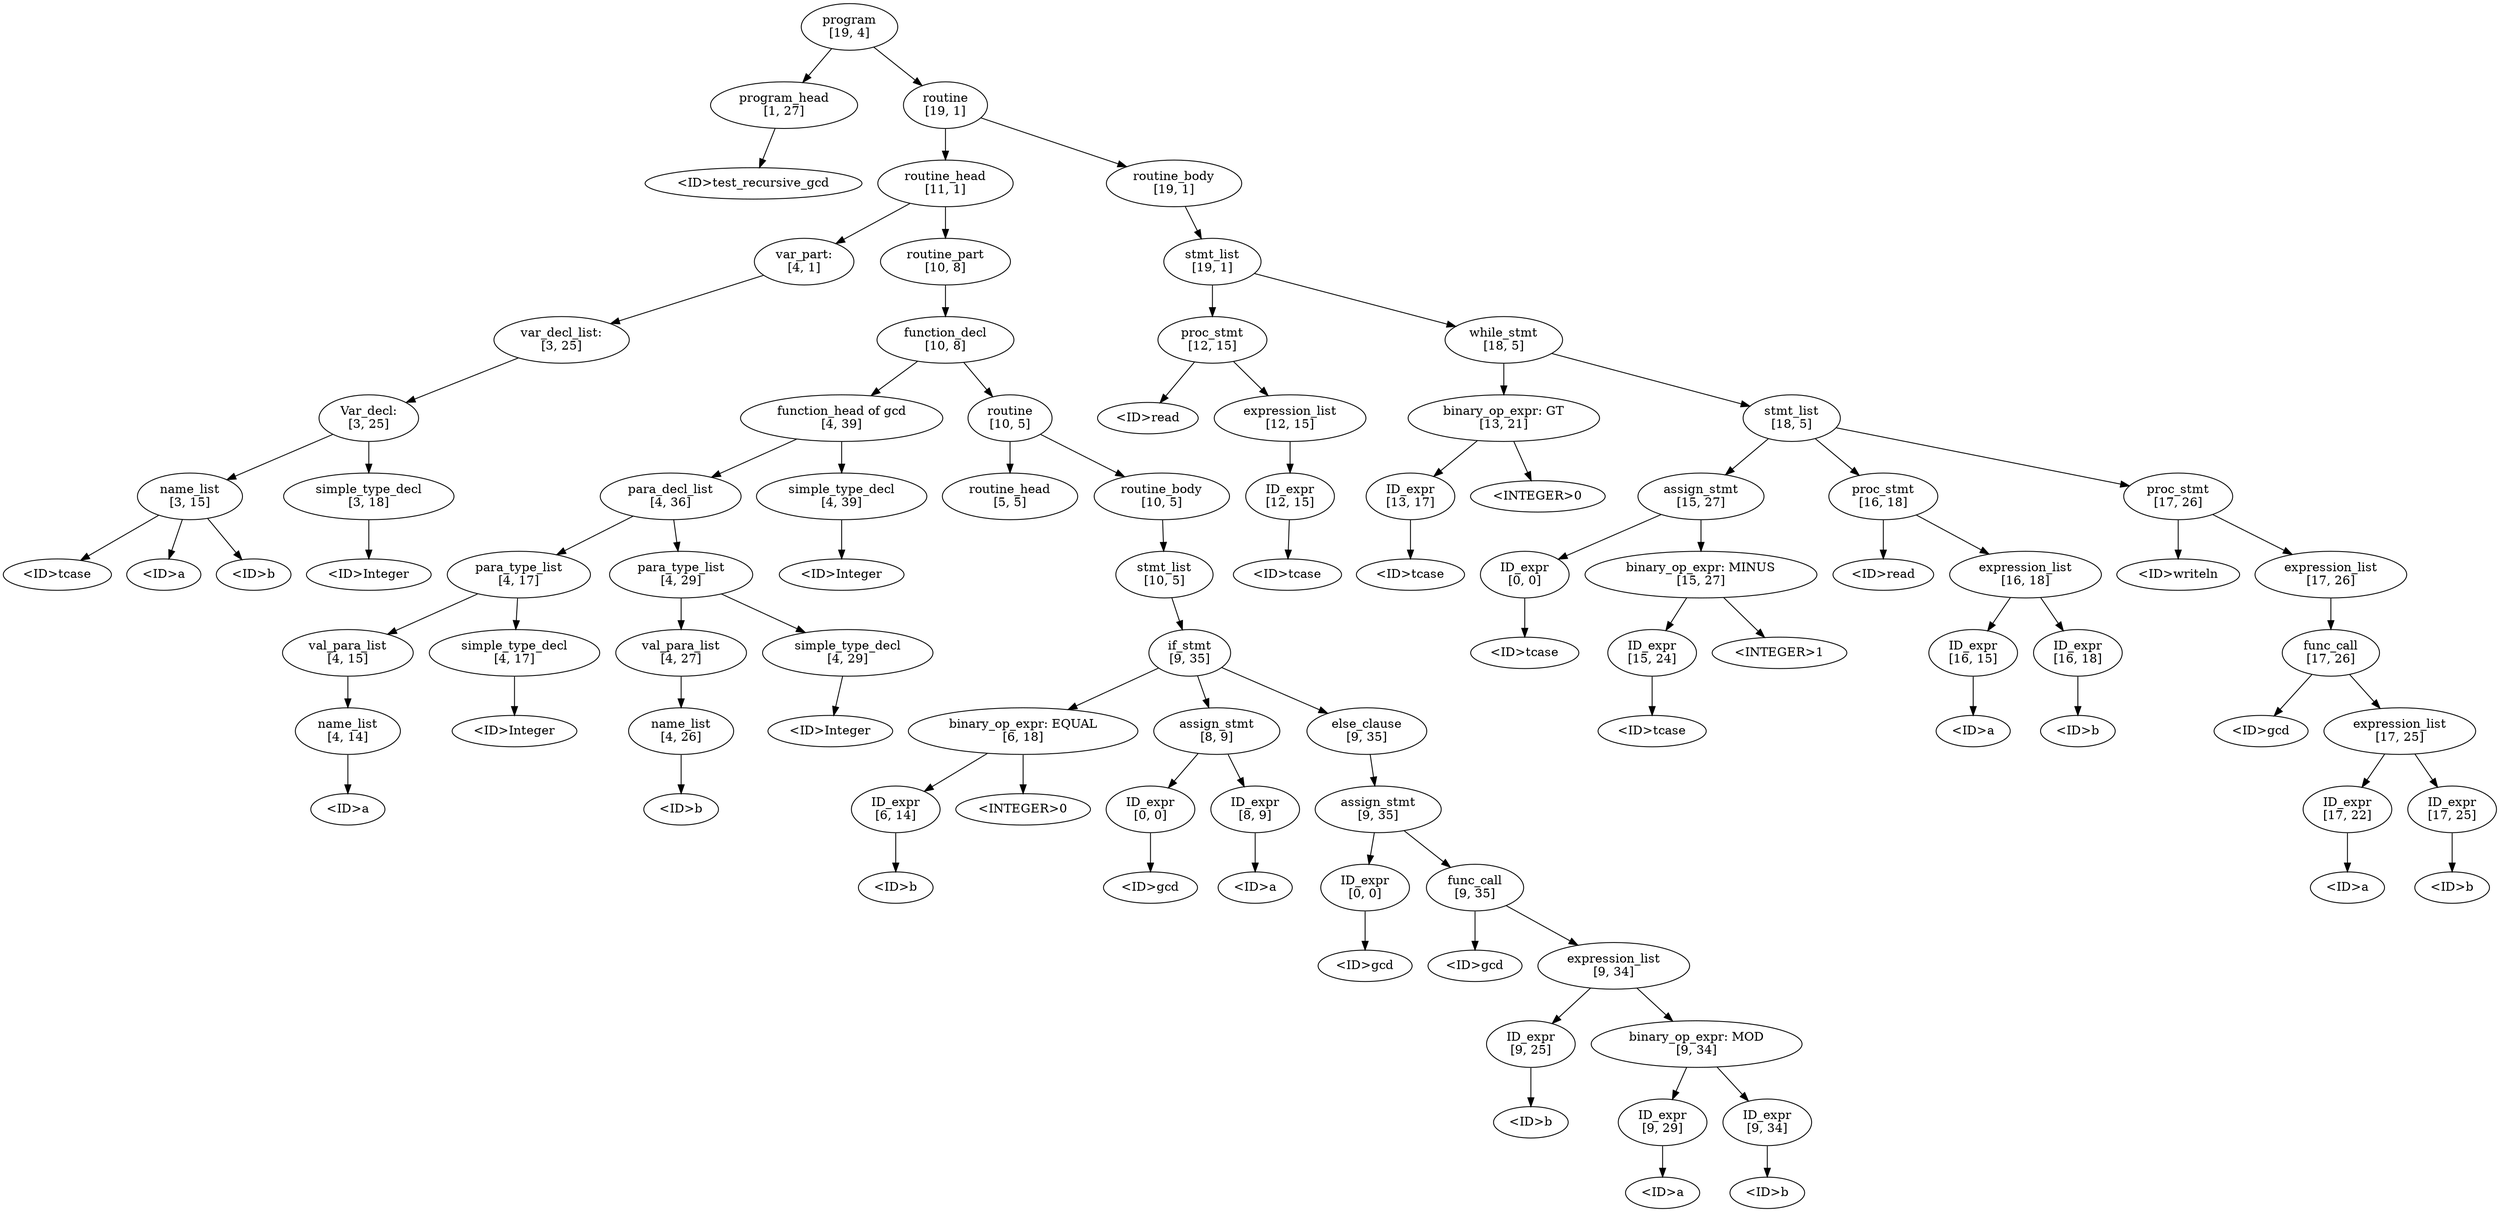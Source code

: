 digraph g {
	node_0->node_1;
	node_1->node_2;
	node_0->node_3;
	node_3->node_4;
	node_4->node_5;
	node_5->node_6;
	node_6->node_7;
	node_7->node_8;
	node_8->node_9;
	node_8->node_10;
	node_8->node_11;
	node_7->node_12;
	node_12->node_13;
	node_4->node_14;
	node_14->node_15;
	node_15->node_16;
	node_16->node_17;
	node_17->node_18;
	node_18->node_19;
	node_19->node_20;
	node_20->node_21;
	node_18->node_22;
	node_22->node_23;
	node_17->node_24;
	node_24->node_25;
	node_25->node_26;
	node_26->node_27;
	node_24->node_28;
	node_28->node_29;
	node_16->node_30;
	node_30->node_31;
	node_15->node_32;
	node_32->node_33;
	node_32->node_34;
	node_34->node_35;
	node_35->node_36;
	node_36->node_37;
	node_37->node_38;
	node_38->node_39;
	node_37->node_40;
	node_36->node_41;
	node_41->node_42;
	node_42->node_43;
	node_41->node_44;
	node_44->node_45;
	node_36->node_46;
	node_46->node_47;
	node_47->node_48;
	node_48->node_49;
	node_47->node_50;
	node_50->node_51;
	node_50->node_52;
	node_52->node_53;
	node_53->node_54;
	node_52->node_55;
	node_55->node_56;
	node_56->node_57;
	node_55->node_58;
	node_58->node_59;
	node_3->node_60;
	node_60->node_61;
	node_61->node_62;
	node_62->node_63;
	node_62->node_64;
	node_64->node_65;
	node_65->node_66;
	node_61->node_67;
	node_67->node_68;
	node_68->node_69;
	node_69->node_70;
	node_68->node_71;
	node_67->node_72;
	node_72->node_73;
	node_73->node_74;
	node_74->node_75;
	node_73->node_76;
	node_76->node_77;
	node_77->node_78;
	node_76->node_79;
	node_72->node_80;
	node_80->node_81;
	node_80->node_82;
	node_82->node_83;
	node_83->node_84;
	node_82->node_85;
	node_85->node_86;
	node_72->node_87;
	node_87->node_88;
	node_87->node_89;
	node_89->node_90;
	node_90->node_91;
	node_90->node_92;
	node_92->node_93;
	node_93->node_94;
	node_92->node_95;
	node_95->node_96;
	node_0[label="program\n[19, 4]"];
	node_1[label="program_head\n[1, 27]"];
	node_2[label="<ID>test_recursive_gcd"];
	node_3[label="routine\n[19, 1]"];
	node_4[label="routine_head\n[11, 1]"];
	node_5[label="var_part:\n[4, 1]"];
	node_6[label="var_decl_list:\n[3, 25]"];
	node_7[label="Var_decl:\n[3, 25]"];
	node_8[label="name_list\n[3, 15]"];
	node_9[label="<ID>tcase"];
	node_10[label="<ID>a"];
	node_11[label="<ID>b"];
	node_12[label="simple_type_decl\n[3, 18]"];
	node_13[label="<ID>Integer"];
	node_14[label="routine_part\n[10, 8]"];
	node_15[label="function_decl\n[10, 8]"];
	node_16[label="function_head of gcd\n[4, 39]"];
	node_17[label="para_decl_list\n[4, 36]"];
	node_18[label="para_type_list\n[4, 17]"];
	node_19[label="val_para_list\n[4, 15]"];
	node_20[label="name_list\n[4, 14]"];
	node_21[label="<ID>a"];
	node_22[label="simple_type_decl\n[4, 17]"];
	node_23[label="<ID>Integer"];
	node_24[label="para_type_list\n[4, 29]"];
	node_25[label="val_para_list\n[4, 27]"];
	node_26[label="name_list\n[4, 26]"];
	node_27[label="<ID>b"];
	node_28[label="simple_type_decl\n[4, 29]"];
	node_29[label="<ID>Integer"];
	node_30[label="simple_type_decl\n[4, 39]"];
	node_31[label="<ID>Integer"];
	node_32[label="routine\n[10, 5]"];
	node_33[label="routine_head\n[5, 5]"];
	node_34[label="routine_body\n[10, 5]"];
	node_35[label="stmt_list\n[10, 5]"];
	node_36[label="if_stmt\n[9, 35]"];
	node_37[label="binary_op_expr: EQUAL\n[6, 18]"];
	node_38[label="ID_expr\n[6, 14]"];
	node_39[label="<ID>b"];
	node_40[label="<INTEGER>0"];
	node_41[label="assign_stmt\n[8, 9]"];
	node_42[label="ID_expr\n[0, 0]"];
	node_43[label="<ID>gcd"];
	node_44[label="ID_expr\n[8, 9]"];
	node_45[label="<ID>a"];
	node_46[label="else_clause\n[9, 35]"];
	node_47[label="assign_stmt\n[9, 35]"];
	node_48[label="ID_expr\n[0, 0]"];
	node_49[label="<ID>gcd"];
	node_50[label="func_call\n[9, 35]"];
	node_51[label="<ID>gcd"];
	node_52[label="expression_list\n[9, 34]"];
	node_53[label="ID_expr\n[9, 25]"];
	node_54[label="<ID>b"];
	node_55[label="binary_op_expr: MOD\n[9, 34]"];
	node_56[label="ID_expr\n[9, 29]"];
	node_57[label="<ID>a"];
	node_58[label="ID_expr\n[9, 34]"];
	node_59[label="<ID>b"];
	node_60[label="routine_body\n[19, 1]"];
	node_61[label="stmt_list\n[19, 1]"];
	node_62[label="proc_stmt\n[12, 15]"];
	node_63[label="<ID>read"];
	node_64[label="expression_list\n[12, 15]"];
	node_65[label="ID_expr\n[12, 15]"];
	node_66[label="<ID>tcase"];
	node_67[label="while_stmt\n[18, 5]"];
	node_68[label="binary_op_expr: GT\n[13, 21]"];
	node_69[label="ID_expr\n[13, 17]"];
	node_70[label="<ID>tcase"];
	node_71[label="<INTEGER>0"];
	node_72[label="stmt_list\n[18, 5]"];
	node_73[label="assign_stmt\n[15, 27]"];
	node_74[label="ID_expr\n[0, 0]"];
	node_75[label="<ID>tcase"];
	node_76[label="binary_op_expr: MINUS\n[15, 27]"];
	node_77[label="ID_expr\n[15, 24]"];
	node_78[label="<ID>tcase"];
	node_79[label="<INTEGER>1"];
	node_80[label="proc_stmt\n[16, 18]"];
	node_81[label="<ID>read"];
	node_82[label="expression_list\n[16, 18]"];
	node_83[label="ID_expr\n[16, 15]"];
	node_84[label="<ID>a"];
	node_85[label="ID_expr\n[16, 18]"];
	node_86[label="<ID>b"];
	node_87[label="proc_stmt\n[17, 26]"];
	node_88[label="<ID>writeln"];
	node_89[label="expression_list\n[17, 26]"];
	node_90[label="func_call\n[17, 26]"];
	node_91[label="<ID>gcd"];
	node_92[label="expression_list\n[17, 25]"];
	node_93[label="ID_expr\n[17, 22]"];
	node_94[label="<ID>a"];
	node_95[label="ID_expr\n[17, 25]"];
	node_96[label="<ID>b"];
}